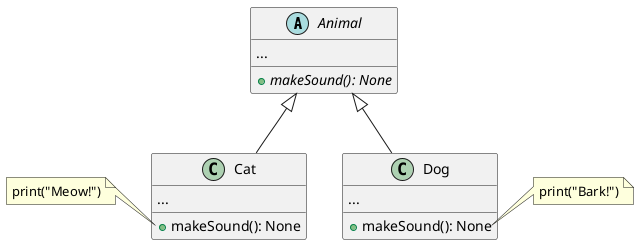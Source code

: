 @startuml Polymorphism
abstract class Animal {
    ...
    + {abstract} makeSound(): None
}

class Cat extends Animal {
    ...
    + makeSound(): None
}
note left of Cat::makeSound
    print("Meow!")
end note

class Dog extends Animal {
    ...
    + makeSound(): None
}
note right of Dog::makeSound
    print("Bark!")
end note
@enduml